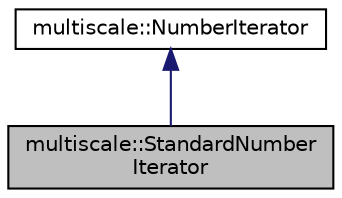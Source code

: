 digraph "multiscale::StandardNumberIterator"
{
  edge [fontname="Helvetica",fontsize="10",labelfontname="Helvetica",labelfontsize="10"];
  node [fontname="Helvetica",fontsize="10",shape=record];
  Node1 [label="multiscale::StandardNumber\lIterator",height=0.2,width=0.4,color="black", fillcolor="grey75", style="filled" fontcolor="black"];
  Node2 -> Node1 [dir="back",color="midnightblue",fontsize="10",style="solid",fontname="Helvetica"];
  Node2 [label="multiscale::NumberIterator",height=0.2,width=0.4,color="black", fillcolor="white", style="filled",URL="$classmultiscale_1_1NumberIterator.html"];
}
